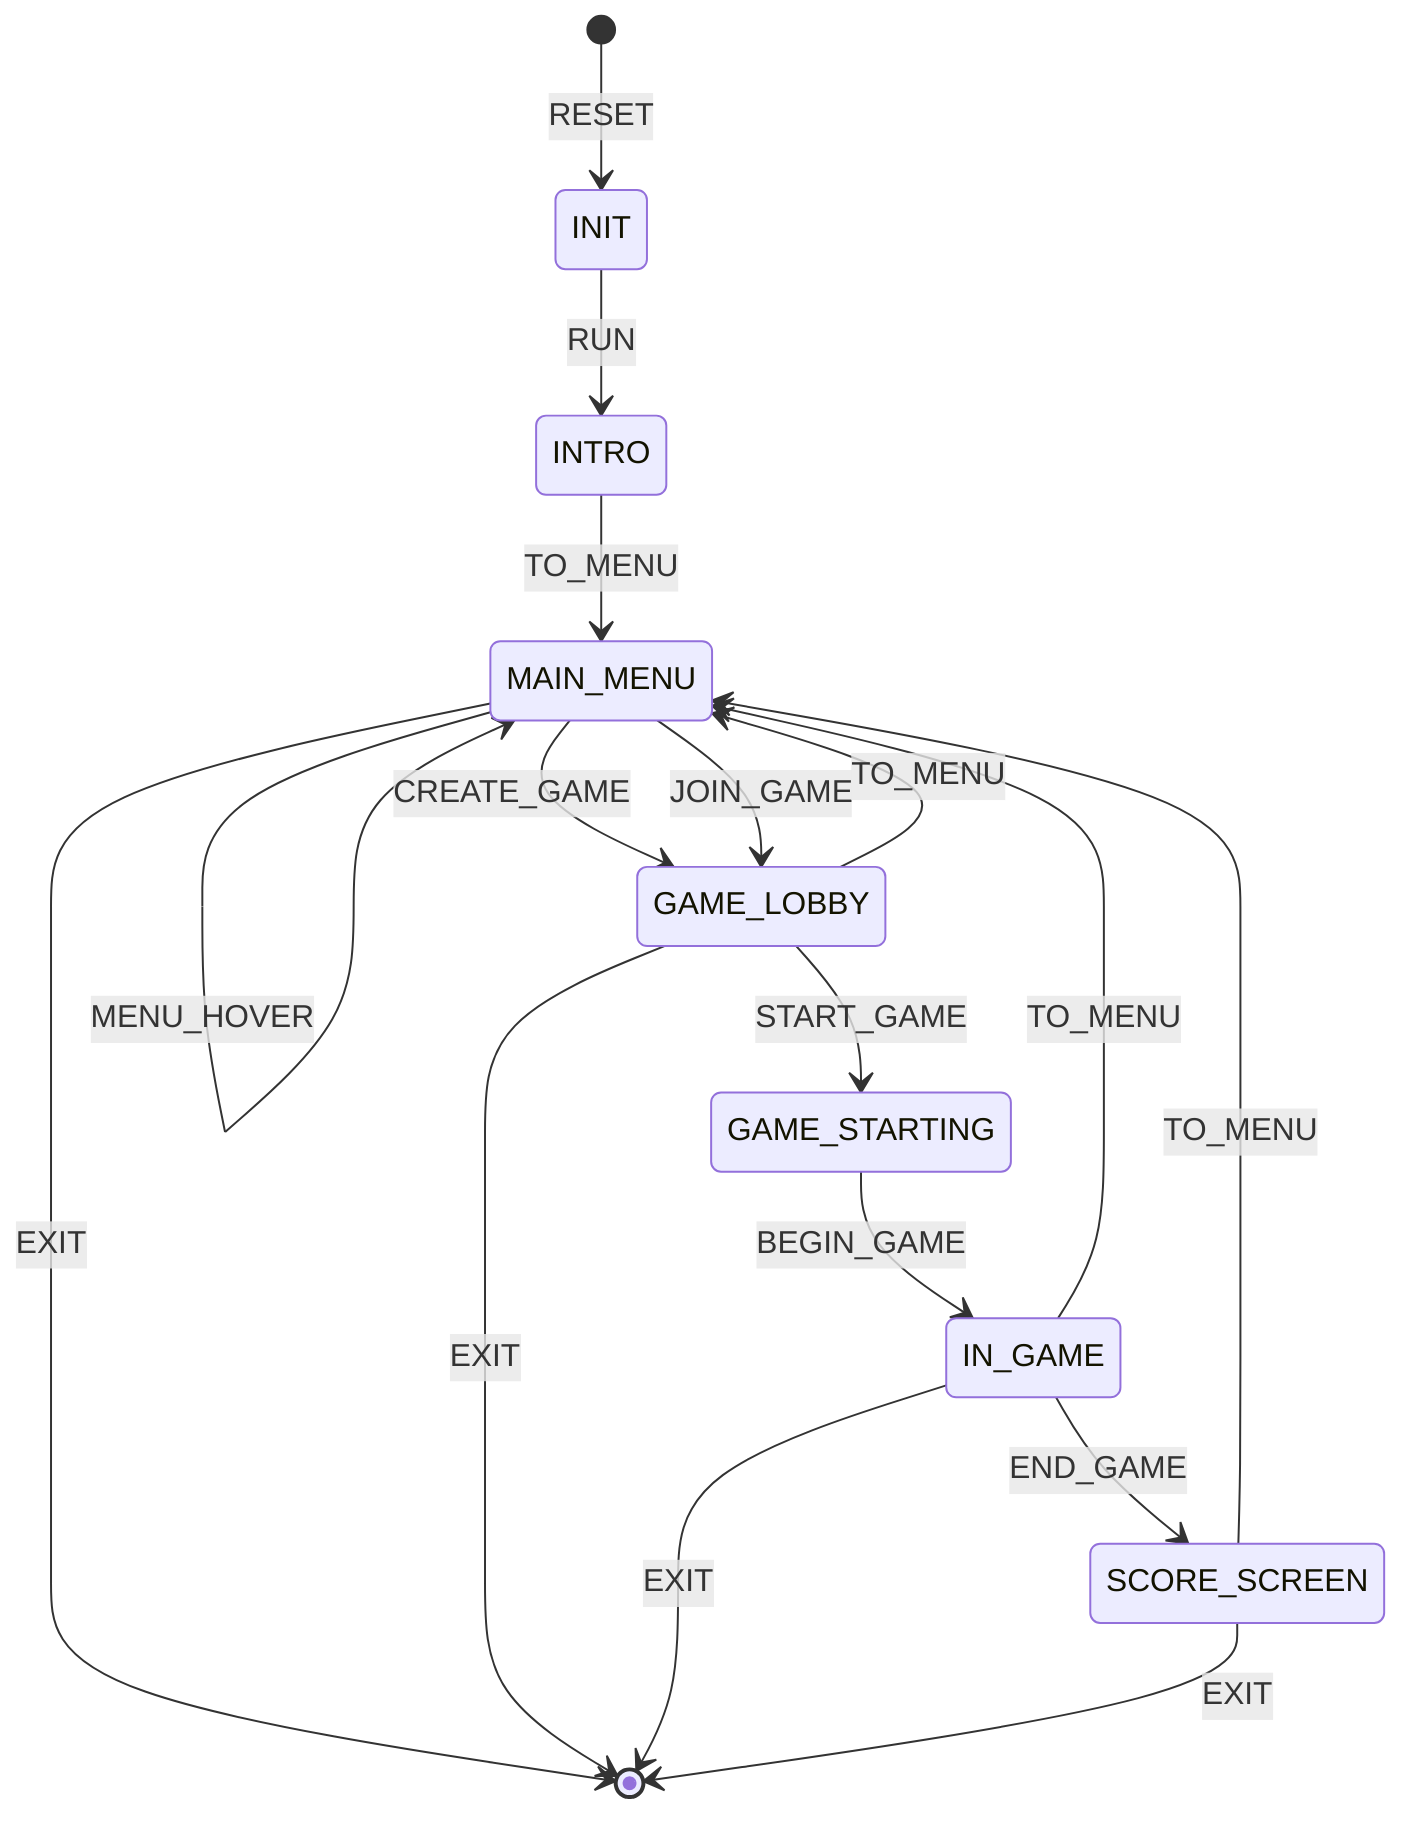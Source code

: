 stateDiagram-v2
            [*] --> INIT: RESET
            INIT --> INTRO: RUN
            INTRO --> MAIN_MENU: TO_MENU
            MAIN_MENU --> [*]: EXIT
            MAIN_MENU --> MAIN_MENU: MENU_HOVER
            MAIN_MENU --> GAME_LOBBY: CREATE_GAME
            MAIN_MENU --> GAME_LOBBY: JOIN_GAME
            GAME_LOBBY --> [*]: EXIT
            GAME_LOBBY --> MAIN_MENU: TO_MENU
            GAME_LOBBY --> GAME_STARTING: START_GAME
            GAME_STARTING --> IN_GAME: BEGIN_GAME
            IN_GAME --> [*]: EXIT
            IN_GAME --> SCORE_SCREEN: END_GAME
            IN_GAME --> MAIN_MENU: TO_MENU
            SCORE_SCREEN --> MAIN_MENU: TO_MENU
            SCORE_SCREEN --> [*]: EXIT
